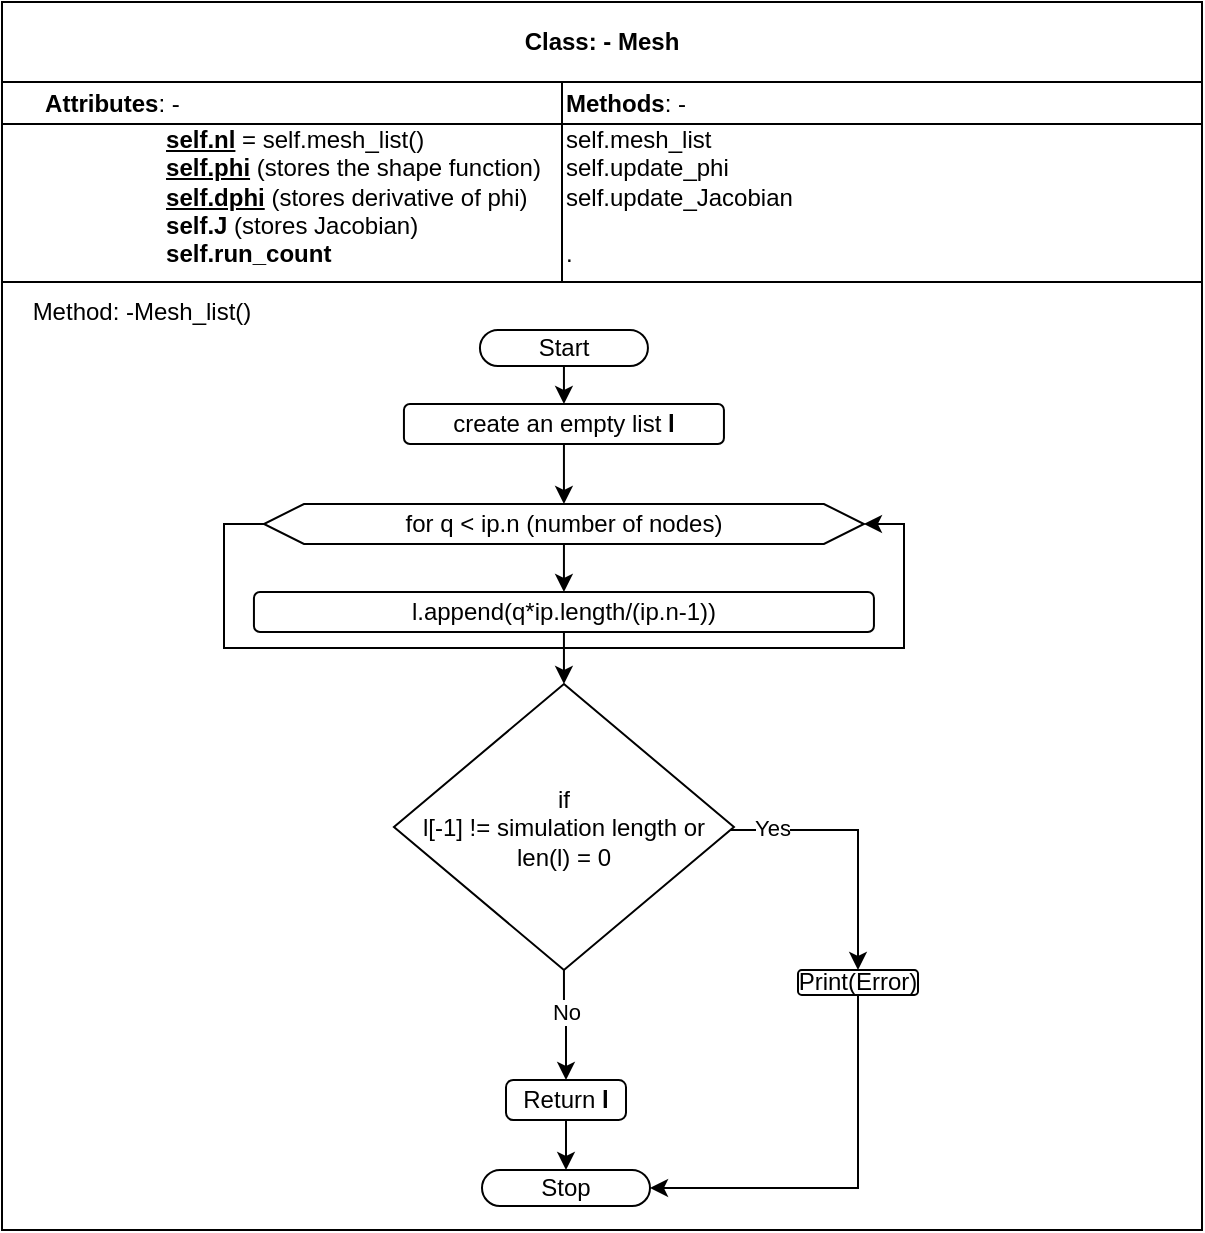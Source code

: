 <mxfile version="22.0.2" type="github">
  <diagram id="C5RBs43oDa-KdzZeNtuy" name="Page-1">
    <mxGraphModel dx="1434" dy="760" grid="0" gridSize="10" guides="1" tooltips="1" connect="1" arrows="1" fold="1" page="1" pageScale="1" pageWidth="827" pageHeight="1169" math="0" shadow="0">
      <root>
        <mxCell id="WIyWlLk6GJQsqaUBKTNV-0" />
        <mxCell id="WIyWlLk6GJQsqaUBKTNV-1" parent="WIyWlLk6GJQsqaUBKTNV-0" />
        <mxCell id="SPGaAKHdo6wMfNcyxkbD-30" value="&lt;b&gt;Class: - Mesh&lt;/b&gt;" style="rounded=0;whiteSpace=wrap;html=1;" parent="WIyWlLk6GJQsqaUBKTNV-1" vertex="1">
          <mxGeometry x="102" y="58" width="600" height="40" as="geometry" />
        </mxCell>
        <mxCell id="UIpTkRCW8a-xOIJzwV3k-0" value="" style="rounded=0;whiteSpace=wrap;html=1;" vertex="1" parent="WIyWlLk6GJQsqaUBKTNV-1">
          <mxGeometry x="102" y="98" width="270" height="21" as="geometry" />
        </mxCell>
        <mxCell id="SPGaAKHdo6wMfNcyxkbD-31" value="&lt;div style=&quot;&quot;&gt;&amp;nbsp;&lt;/div&gt;&lt;div style=&quot;&quot;&gt;&lt;span style=&quot;background-color: initial;&quot;&gt;&amp;nbsp;&lt;span style=&quot;white-space: pre;&quot;&gt;&#x9;&lt;/span&gt;&lt;span style=&quot;white-space: pre;&quot;&gt;&#x9;&lt;/span&gt;&lt;span style=&quot;white-space: pre;&quot;&gt;&#x9;&lt;/span&gt;&lt;b&gt;&lt;u&gt;self.nl&lt;/u&gt;&lt;/b&gt; = self.mesh_list()&lt;/span&gt;&lt;/div&gt;&lt;div style=&quot;&quot;&gt;&lt;span style=&quot;background-color: initial;&quot;&gt;&lt;span style=&quot;white-space: pre;&quot;&gt;&#x9;&lt;/span&gt;&lt;span style=&quot;white-space: pre;&quot;&gt;&#x9;&lt;/span&gt;&lt;span style=&quot;white-space: pre;&quot;&gt;&#x9;&lt;/span&gt;&lt;b&gt;&lt;u&gt;self.phi&lt;/u&gt; &lt;/b&gt;(stores the shape function)&lt;br&gt;&lt;/span&gt;&lt;/div&gt;&lt;div style=&quot;&quot;&gt;&lt;span style=&quot;background-color: initial;&quot;&gt;&lt;span style=&quot;white-space: pre;&quot;&gt;&#x9;&lt;/span&gt;&lt;span style=&quot;white-space: pre;&quot;&gt;&#x9;&lt;/span&gt;&lt;span style=&quot;white-space: pre;&quot;&gt;&#x9;&lt;/span&gt;&lt;b&gt;&lt;u&gt;self.dphi&lt;/u&gt;&lt;/b&gt; (stores derivative of phi)&lt;br&gt;&lt;/span&gt;&lt;/div&gt;&lt;div style=&quot;&quot;&gt;&lt;span style=&quot;background-color: initial;&quot;&gt;&lt;span style=&quot;white-space: pre;&quot;&gt;&#x9;&lt;/span&gt;&lt;span style=&quot;white-space: pre;&quot;&gt;&#x9;&lt;/span&gt;&lt;span style=&quot;white-space: pre;&quot;&gt;&#x9;&lt;/span&gt;&lt;b&gt;self.J&lt;/b&gt; (stores Jacobian)&lt;br&gt;&lt;/span&gt;&lt;/div&gt;&lt;div style=&quot;&quot;&gt;&lt;span style=&quot;background-color: initial;&quot;&gt;&lt;span style=&quot;white-space: pre;&quot;&gt;&#x9;&lt;/span&gt;&lt;span style=&quot;white-space: pre;&quot;&gt;&#x9;&lt;/span&gt;&lt;span style=&quot;white-space: pre;&quot;&gt;&#x9;&lt;/span&gt;&lt;b&gt;self.run_count&lt;/b&gt;&amp;nbsp;&lt;br&gt;&lt;/span&gt;&lt;/div&gt;" style="rounded=0;whiteSpace=wrap;html=1;align=left;" parent="WIyWlLk6GJQsqaUBKTNV-1" vertex="1">
          <mxGeometry x="102" y="98" width="280" height="100" as="geometry" />
        </mxCell>
        <mxCell id="SPGaAKHdo6wMfNcyxkbD-32" value="&lt;br&gt;self.mesh_list&lt;br&gt;self.update_phi&lt;br&gt;self.update_Jacobian&lt;br&gt;&lt;br&gt;." style="rounded=0;whiteSpace=wrap;html=1;align=left;" parent="WIyWlLk6GJQsqaUBKTNV-1" vertex="1">
          <mxGeometry x="382" y="98" width="320" height="100" as="geometry" />
        </mxCell>
        <mxCell id="SPGaAKHdo6wMfNcyxkbD-33" value="" style="rounded=0;whiteSpace=wrap;html=1;" parent="WIyWlLk6GJQsqaUBKTNV-1" vertex="1">
          <mxGeometry x="102" y="198" width="600" height="474" as="geometry" />
        </mxCell>
        <mxCell id="SPGaAKHdo6wMfNcyxkbD-51" style="edgeStyle=orthogonalEdgeStyle;rounded=0;orthogonalLoop=1;jettySize=auto;html=1;exitX=0.5;exitY=1;exitDx=0;exitDy=0;entryX=0.5;entryY=0;entryDx=0;entryDy=0;" parent="WIyWlLk6GJQsqaUBKTNV-1" source="SPGaAKHdo6wMfNcyxkbD-52" target="SPGaAKHdo6wMfNcyxkbD-55" edge="1">
          <mxGeometry relative="1" as="geometry" />
        </mxCell>
        <mxCell id="SPGaAKHdo6wMfNcyxkbD-52" value="Start" style="rounded=1;whiteSpace=wrap;html=1;fontSize=12;glass=0;strokeWidth=1;shadow=0;arcSize=50;" parent="WIyWlLk6GJQsqaUBKTNV-1" vertex="1">
          <mxGeometry x="340.97" y="222" width="84" height="18" as="geometry" />
        </mxCell>
        <mxCell id="UIpTkRCW8a-xOIJzwV3k-5" style="edgeStyle=orthogonalEdgeStyle;rounded=0;orthogonalLoop=1;jettySize=auto;html=1;exitX=0.5;exitY=1;exitDx=0;exitDy=0;" edge="1" parent="WIyWlLk6GJQsqaUBKTNV-1" source="SPGaAKHdo6wMfNcyxkbD-53" target="UIpTkRCW8a-xOIJzwV3k-4">
          <mxGeometry relative="1" as="geometry" />
        </mxCell>
        <mxCell id="SPGaAKHdo6wMfNcyxkbD-53" value="Return &lt;b&gt;l&lt;/b&gt;" style="rounded=1;whiteSpace=wrap;html=1;fontSize=12;glass=0;strokeWidth=1;shadow=0;arcSize=18;" parent="WIyWlLk6GJQsqaUBKTNV-1" vertex="1">
          <mxGeometry x="354" y="597" width="60" height="20" as="geometry" />
        </mxCell>
        <mxCell id="SPGaAKHdo6wMfNcyxkbD-54" style="edgeStyle=orthogonalEdgeStyle;rounded=0;orthogonalLoop=1;jettySize=auto;html=1;exitX=0.5;exitY=1;exitDx=0;exitDy=0;entryX=0.5;entryY=0;entryDx=0;entryDy=0;" parent="WIyWlLk6GJQsqaUBKTNV-1" source="SPGaAKHdo6wMfNcyxkbD-55" target="SPGaAKHdo6wMfNcyxkbD-57" edge="1">
          <mxGeometry relative="1" as="geometry" />
        </mxCell>
        <mxCell id="SPGaAKHdo6wMfNcyxkbD-55" value="create an empty list &lt;b&gt;l&lt;/b&gt;" style="rounded=1;whiteSpace=wrap;html=1;" parent="WIyWlLk6GJQsqaUBKTNV-1" vertex="1">
          <mxGeometry x="302.97" y="259" width="160" height="20" as="geometry" />
        </mxCell>
        <mxCell id="SPGaAKHdo6wMfNcyxkbD-56" style="edgeStyle=orthogonalEdgeStyle;rounded=0;orthogonalLoop=1;jettySize=auto;html=1;exitX=0.5;exitY=1;exitDx=0;exitDy=0;entryX=0.5;entryY=0;entryDx=0;entryDy=0;" parent="WIyWlLk6GJQsqaUBKTNV-1" source="SPGaAKHdo6wMfNcyxkbD-57" target="SPGaAKHdo6wMfNcyxkbD-59" edge="1">
          <mxGeometry relative="1" as="geometry" />
        </mxCell>
        <mxCell id="SPGaAKHdo6wMfNcyxkbD-57" value="for q &amp;lt; ip.n (number of nodes)" style="shape=hexagon;perimeter=hexagonPerimeter2;whiteSpace=wrap;html=1;fixedSize=1;" parent="WIyWlLk6GJQsqaUBKTNV-1" vertex="1">
          <mxGeometry x="232.97" y="309" width="300" height="20" as="geometry" />
        </mxCell>
        <mxCell id="SPGaAKHdo6wMfNcyxkbD-58" style="edgeStyle=orthogonalEdgeStyle;rounded=0;orthogonalLoop=1;jettySize=auto;html=1;exitX=0.5;exitY=1;exitDx=0;exitDy=0;entryX=0.5;entryY=0;entryDx=0;entryDy=0;" parent="WIyWlLk6GJQsqaUBKTNV-1" source="SPGaAKHdo6wMfNcyxkbD-59" target="SPGaAKHdo6wMfNcyxkbD-64" edge="1">
          <mxGeometry relative="1" as="geometry" />
        </mxCell>
        <mxCell id="SPGaAKHdo6wMfNcyxkbD-59" value="l.append(q*ip.length/(ip.n-1))" style="rounded=1;whiteSpace=wrap;html=1;" parent="WIyWlLk6GJQsqaUBKTNV-1" vertex="1">
          <mxGeometry x="227.97" y="353" width="310" height="20" as="geometry" />
        </mxCell>
        <mxCell id="SPGaAKHdo6wMfNcyxkbD-62" style="edgeStyle=orthogonalEdgeStyle;rounded=0;orthogonalLoop=1;jettySize=auto;html=1;exitX=0.5;exitY=1;exitDx=0;exitDy=0;entryX=0.5;entryY=0;entryDx=0;entryDy=0;" parent="WIyWlLk6GJQsqaUBKTNV-1" source="SPGaAKHdo6wMfNcyxkbD-64" target="SPGaAKHdo6wMfNcyxkbD-53" edge="1">
          <mxGeometry relative="1" as="geometry" />
        </mxCell>
        <mxCell id="SPGaAKHdo6wMfNcyxkbD-63" value="No" style="edgeLabel;html=1;align=center;verticalAlign=middle;resizable=0;points=[];" parent="SPGaAKHdo6wMfNcyxkbD-62" vertex="1" connectable="0">
          <mxGeometry x="-0.25" y="1" relative="1" as="geometry">
            <mxPoint as="offset" />
          </mxGeometry>
        </mxCell>
        <mxCell id="JHk75fH-rTnYOSZ73gP1-4" style="edgeStyle=orthogonalEdgeStyle;rounded=0;orthogonalLoop=1;jettySize=auto;html=1;entryX=0.5;entryY=0;entryDx=0;entryDy=0;" parent="WIyWlLk6GJQsqaUBKTNV-1" source="SPGaAKHdo6wMfNcyxkbD-64" target="SPGaAKHdo6wMfNcyxkbD-66" edge="1">
          <mxGeometry relative="1" as="geometry">
            <Array as="points">
              <mxPoint x="530" y="472" />
            </Array>
          </mxGeometry>
        </mxCell>
        <mxCell id="JHk75fH-rTnYOSZ73gP1-5" value="Yes" style="edgeLabel;html=1;align=center;verticalAlign=middle;resizable=0;points=[];" parent="JHk75fH-rTnYOSZ73gP1-4" vertex="1" connectable="0">
          <mxGeometry x="-0.687" y="1" relative="1" as="geometry">
            <mxPoint as="offset" />
          </mxGeometry>
        </mxCell>
        <mxCell id="SPGaAKHdo6wMfNcyxkbD-64" value="if &lt;br&gt;l[-1] != simulation length or len(l) = 0" style="rhombus;whiteSpace=wrap;html=1;" parent="WIyWlLk6GJQsqaUBKTNV-1" vertex="1">
          <mxGeometry x="297.97" y="399" width="170" height="143" as="geometry" />
        </mxCell>
        <mxCell id="UIpTkRCW8a-xOIJzwV3k-6" style="edgeStyle=orthogonalEdgeStyle;rounded=0;orthogonalLoop=1;jettySize=auto;html=1;exitX=0.5;exitY=1;exitDx=0;exitDy=0;entryX=1;entryY=0.5;entryDx=0;entryDy=0;" edge="1" parent="WIyWlLk6GJQsqaUBKTNV-1" source="SPGaAKHdo6wMfNcyxkbD-66" target="UIpTkRCW8a-xOIJzwV3k-4">
          <mxGeometry relative="1" as="geometry" />
        </mxCell>
        <mxCell id="SPGaAKHdo6wMfNcyxkbD-66" value="Print(Error)" style="rounded=1;whiteSpace=wrap;html=1;" parent="WIyWlLk6GJQsqaUBKTNV-1" vertex="1">
          <mxGeometry x="500" y="542" width="60" height="12.5" as="geometry" />
        </mxCell>
        <mxCell id="SPGaAKHdo6wMfNcyxkbD-67" style="edgeStyle=orthogonalEdgeStyle;rounded=0;orthogonalLoop=1;jettySize=auto;html=1;exitX=0;exitY=0.5;exitDx=0;exitDy=0;entryX=1;entryY=0.5;entryDx=0;entryDy=0;" parent="WIyWlLk6GJQsqaUBKTNV-1" source="SPGaAKHdo6wMfNcyxkbD-57" target="SPGaAKHdo6wMfNcyxkbD-57" edge="1">
          <mxGeometry relative="1" as="geometry">
            <Array as="points">
              <mxPoint x="213" y="319" />
              <mxPoint x="213" y="381" />
              <mxPoint x="553" y="381" />
              <mxPoint x="553" y="319" />
            </Array>
          </mxGeometry>
        </mxCell>
        <mxCell id="JHk75fH-rTnYOSZ73gP1-0" value="Method: -Mesh_list()" style="text;html=1;strokeColor=none;fillColor=none;align=center;verticalAlign=middle;whiteSpace=wrap;rounded=0;" parent="WIyWlLk6GJQsqaUBKTNV-1" vertex="1">
          <mxGeometry x="102" y="198" width="140" height="30" as="geometry" />
        </mxCell>
        <mxCell id="UIpTkRCW8a-xOIJzwV3k-1" value="&lt;b&gt;&amp;nbsp; &amp;nbsp; &amp;nbsp; Attributes&lt;/b&gt;: -" style="rounded=0;whiteSpace=wrap;html=1;align=left;" vertex="1" parent="WIyWlLk6GJQsqaUBKTNV-1">
          <mxGeometry x="102" y="98" width="280" height="21" as="geometry" />
        </mxCell>
        <mxCell id="UIpTkRCW8a-xOIJzwV3k-3" value="&lt;b&gt;Methods&lt;/b&gt;: -" style="rounded=0;whiteSpace=wrap;html=1;align=left;" vertex="1" parent="WIyWlLk6GJQsqaUBKTNV-1">
          <mxGeometry x="382" y="98" width="320" height="21" as="geometry" />
        </mxCell>
        <mxCell id="UIpTkRCW8a-xOIJzwV3k-4" value="Stop" style="rounded=1;whiteSpace=wrap;html=1;fontSize=12;glass=0;strokeWidth=1;shadow=0;arcSize=50;" vertex="1" parent="WIyWlLk6GJQsqaUBKTNV-1">
          <mxGeometry x="342" y="642" width="84" height="18" as="geometry" />
        </mxCell>
      </root>
    </mxGraphModel>
  </diagram>
</mxfile>

